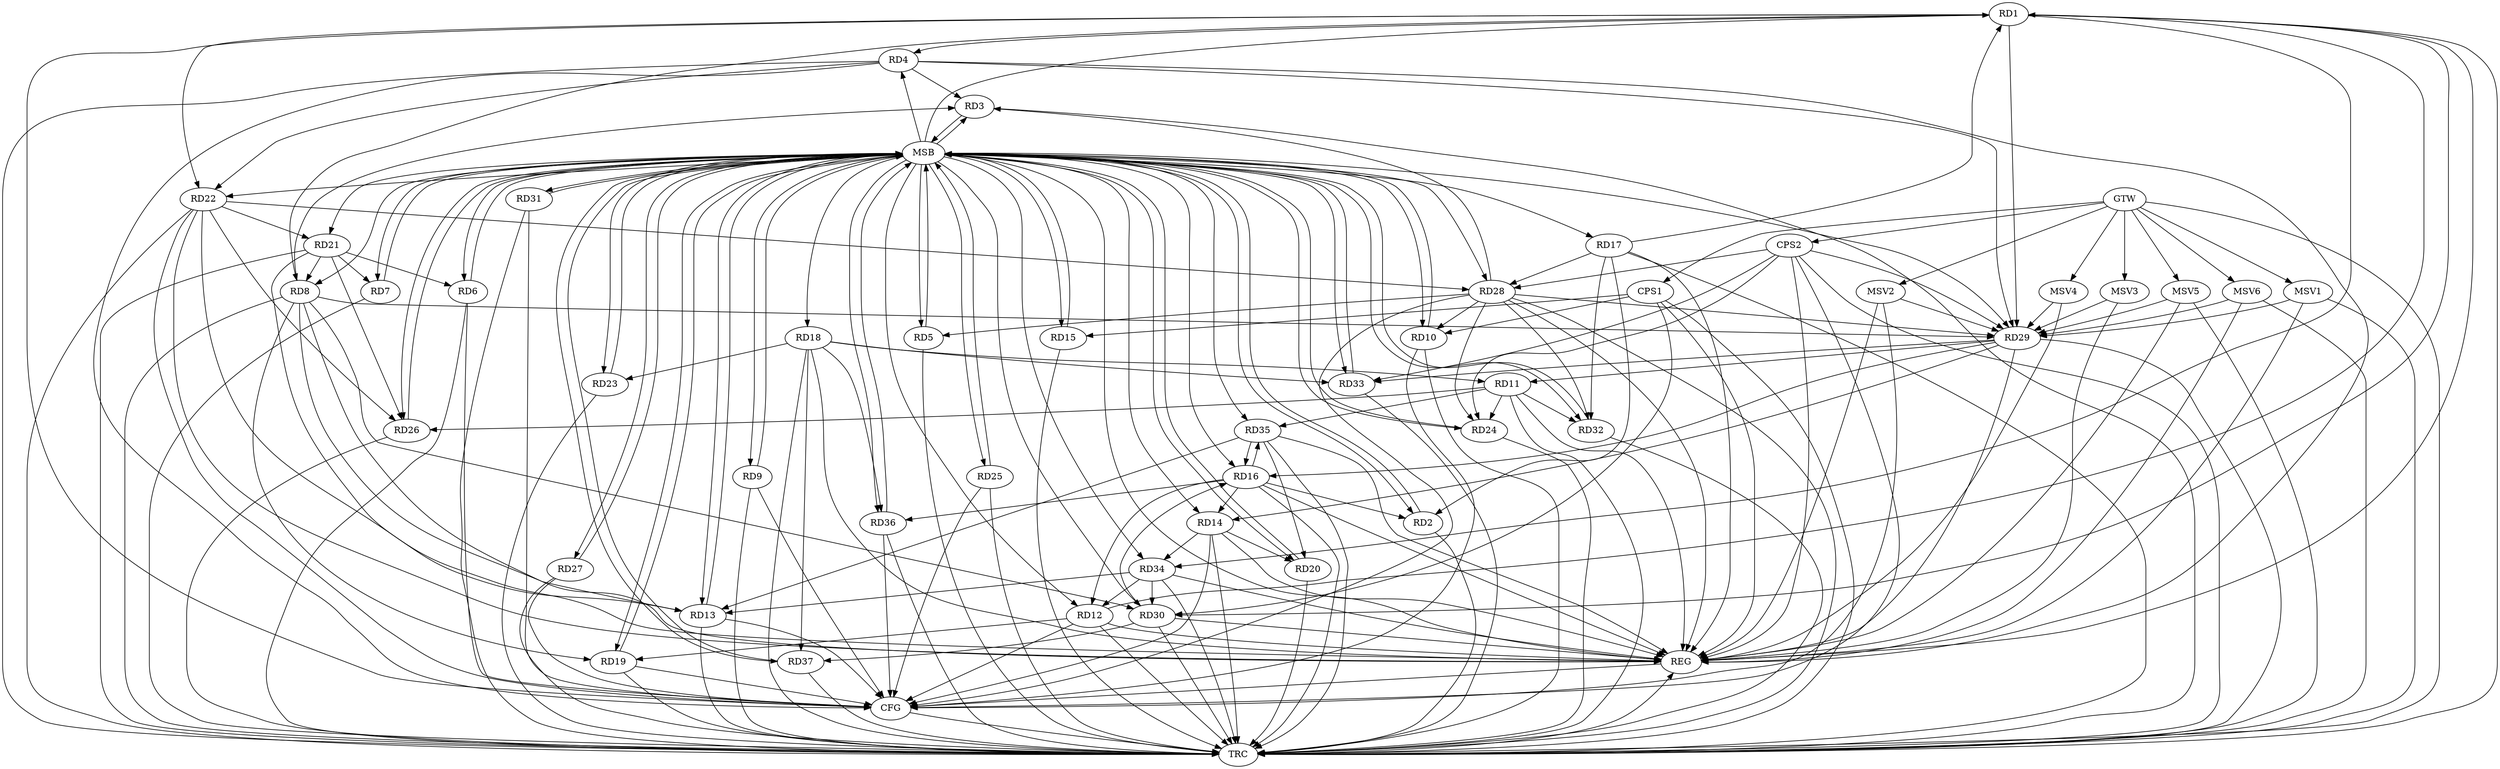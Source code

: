 strict digraph G {
  RD1 [ label="RD1" ];
  RD2 [ label="RD2" ];
  RD3 [ label="RD3" ];
  RD4 [ label="RD4" ];
  RD5 [ label="RD5" ];
  RD6 [ label="RD6" ];
  RD7 [ label="RD7" ];
  RD8 [ label="RD8" ];
  RD9 [ label="RD9" ];
  RD10 [ label="RD10" ];
  RD11 [ label="RD11" ];
  RD12 [ label="RD12" ];
  RD13 [ label="RD13" ];
  RD14 [ label="RD14" ];
  RD15 [ label="RD15" ];
  RD16 [ label="RD16" ];
  RD17 [ label="RD17" ];
  RD18 [ label="RD18" ];
  RD19 [ label="RD19" ];
  RD20 [ label="RD20" ];
  RD21 [ label="RD21" ];
  RD22 [ label="RD22" ];
  RD23 [ label="RD23" ];
  RD24 [ label="RD24" ];
  RD25 [ label="RD25" ];
  RD26 [ label="RD26" ];
  RD27 [ label="RD27" ];
  RD28 [ label="RD28" ];
  RD29 [ label="RD29" ];
  RD30 [ label="RD30" ];
  RD31 [ label="RD31" ];
  RD32 [ label="RD32" ];
  RD33 [ label="RD33" ];
  RD34 [ label="RD34" ];
  RD35 [ label="RD35" ];
  RD36 [ label="RD36" ];
  RD37 [ label="RD37" ];
  CPS1 [ label="CPS1" ];
  CPS2 [ label="CPS2" ];
  GTW [ label="GTW" ];
  REG [ label="REG" ];
  MSB [ label="MSB" ];
  CFG [ label="CFG" ];
  TRC [ label="TRC" ];
  MSV1 [ label="MSV1" ];
  MSV2 [ label="MSV2" ];
  MSV3 [ label="MSV3" ];
  MSV4 [ label="MSV4" ];
  MSV5 [ label="MSV5" ];
  MSV6 [ label="MSV6" ];
  RD1 -> RD4;
  RD1 -> RD8;
  RD12 -> RD1;
  RD17 -> RD1;
  RD1 -> RD22;
  RD1 -> RD29;
  RD1 -> RD30;
  RD1 -> RD34;
  RD16 -> RD2;
  RD17 -> RD2;
  RD4 -> RD3;
  RD8 -> RD3;
  RD28 -> RD3;
  RD4 -> RD22;
  RD4 -> RD29;
  RD28 -> RD5;
  RD21 -> RD6;
  RD21 -> RD7;
  RD8 -> RD13;
  RD8 -> RD19;
  RD21 -> RD8;
  RD8 -> RD29;
  RD8 -> RD30;
  RD28 -> RD10;
  RD18 -> RD11;
  RD11 -> RD24;
  RD11 -> RD26;
  RD29 -> RD11;
  RD11 -> RD32;
  RD11 -> RD35;
  RD16 -> RD12;
  RD12 -> RD19;
  RD34 -> RD12;
  RD22 -> RD13;
  RD34 -> RD13;
  RD35 -> RD13;
  RD16 -> RD14;
  RD14 -> RD20;
  RD29 -> RD14;
  RD14 -> RD34;
  RD29 -> RD16;
  RD30 -> RD16;
  RD16 -> RD35;
  RD35 -> RD16;
  RD16 -> RD36;
  RD17 -> RD28;
  RD17 -> RD32;
  RD18 -> RD23;
  RD18 -> RD33;
  RD18 -> RD36;
  RD18 -> RD37;
  RD35 -> RD20;
  RD22 -> RD21;
  RD21 -> RD26;
  RD22 -> RD26;
  RD22 -> RD28;
  RD28 -> RD24;
  RD28 -> RD29;
  RD28 -> RD32;
  RD29 -> RD33;
  RD34 -> RD30;
  RD30 -> RD37;
  CPS1 -> RD10;
  CPS1 -> RD30;
  CPS1 -> RD15;
  CPS2 -> RD24;
  CPS2 -> RD33;
  CPS2 -> RD28;
  CPS2 -> RD29;
  GTW -> CPS1;
  GTW -> CPS2;
  RD1 -> REG;
  RD4 -> REG;
  RD8 -> REG;
  RD11 -> REG;
  RD12 -> REG;
  RD14 -> REG;
  RD16 -> REG;
  RD17 -> REG;
  RD18 -> REG;
  RD21 -> REG;
  RD22 -> REG;
  RD28 -> REG;
  RD29 -> REG;
  RD30 -> REG;
  RD34 -> REG;
  RD35 -> REG;
  CPS1 -> REG;
  CPS2 -> REG;
  RD2 -> MSB;
  MSB -> RD3;
  MSB -> RD4;
  MSB -> RD24;
  MSB -> RD30;
  MSB -> REG;
  RD3 -> MSB;
  MSB -> RD2;
  MSB -> RD6;
  MSB -> RD16;
  MSB -> RD18;
  MSB -> RD33;
  MSB -> RD36;
  RD5 -> MSB;
  MSB -> RD17;
  MSB -> RD19;
  MSB -> RD31;
  RD6 -> MSB;
  MSB -> RD1;
  MSB -> RD10;
  MSB -> RD20;
  MSB -> RD22;
  RD7 -> MSB;
  MSB -> RD13;
  MSB -> RD26;
  MSB -> RD28;
  MSB -> RD29;
  RD9 -> MSB;
  MSB -> RD23;
  MSB -> RD32;
  RD10 -> MSB;
  RD13 -> MSB;
  RD15 -> MSB;
  RD19 -> MSB;
  MSB -> RD15;
  MSB -> RD37;
  RD20 -> MSB;
  RD23 -> MSB;
  MSB -> RD25;
  MSB -> RD34;
  RD24 -> MSB;
  MSB -> RD12;
  MSB -> RD14;
  RD25 -> MSB;
  MSB -> RD8;
  RD26 -> MSB;
  MSB -> RD9;
  RD27 -> MSB;
  RD31 -> MSB;
  MSB -> RD35;
  RD32 -> MSB;
  MSB -> RD7;
  MSB -> RD21;
  RD33 -> MSB;
  RD36 -> MSB;
  MSB -> RD5;
  RD37 -> MSB;
  MSB -> RD27;
  RD10 -> CFG;
  CPS2 -> CFG;
  RD36 -> CFG;
  RD25 -> CFG;
  RD4 -> CFG;
  RD12 -> CFG;
  RD22 -> CFG;
  RD31 -> CFG;
  RD28 -> CFG;
  RD13 -> CFG;
  RD1 -> CFG;
  RD9 -> CFG;
  RD6 -> CFG;
  RD27 -> CFG;
  RD19 -> CFG;
  RD14 -> CFG;
  REG -> CFG;
  RD1 -> TRC;
  RD2 -> TRC;
  RD3 -> TRC;
  RD4 -> TRC;
  RD5 -> TRC;
  RD6 -> TRC;
  RD7 -> TRC;
  RD8 -> TRC;
  RD9 -> TRC;
  RD10 -> TRC;
  RD11 -> TRC;
  RD12 -> TRC;
  RD13 -> TRC;
  RD14 -> TRC;
  RD15 -> TRC;
  RD16 -> TRC;
  RD17 -> TRC;
  RD18 -> TRC;
  RD19 -> TRC;
  RD20 -> TRC;
  RD21 -> TRC;
  RD22 -> TRC;
  RD23 -> TRC;
  RD24 -> TRC;
  RD25 -> TRC;
  RD26 -> TRC;
  RD27 -> TRC;
  RD28 -> TRC;
  RD29 -> TRC;
  RD30 -> TRC;
  RD31 -> TRC;
  RD32 -> TRC;
  RD33 -> TRC;
  RD34 -> TRC;
  RD35 -> TRC;
  RD36 -> TRC;
  RD37 -> TRC;
  CPS1 -> TRC;
  CPS2 -> TRC;
  GTW -> TRC;
  CFG -> TRC;
  TRC -> REG;
  MSV1 -> RD29;
  GTW -> MSV1;
  MSV1 -> REG;
  MSV1 -> TRC;
  MSV2 -> RD29;
  GTW -> MSV2;
  MSV2 -> REG;
  MSV2 -> CFG;
  MSV3 -> RD29;
  GTW -> MSV3;
  MSV3 -> REG;
  MSV4 -> RD29;
  MSV5 -> RD29;
  GTW -> MSV4;
  MSV4 -> REG;
  GTW -> MSV5;
  MSV5 -> REG;
  MSV5 -> TRC;
  MSV6 -> RD29;
  GTW -> MSV6;
  MSV6 -> REG;
  MSV6 -> TRC;
}
